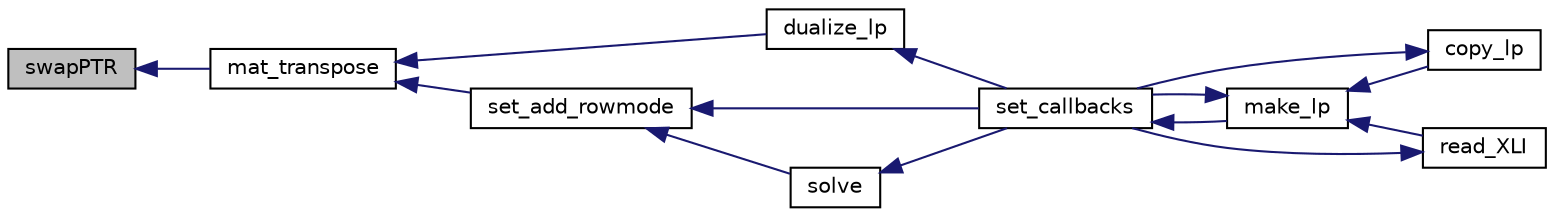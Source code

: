 digraph "swapPTR"
{
  edge [fontname="Helvetica",fontsize="10",labelfontname="Helvetica",labelfontsize="10"];
  node [fontname="Helvetica",fontsize="10",shape=record];
  rankdir="LR";
  Node2103 [label="swapPTR",height=0.2,width=0.4,color="black", fillcolor="grey75", style="filled", fontcolor="black"];
  Node2103 -> Node2104 [dir="back",color="midnightblue",fontsize="10",style="solid",fontname="Helvetica"];
  Node2104 [label="mat_transpose",height=0.2,width=0.4,color="black", fillcolor="white", style="filled",URL="$d0/d48/lp__matrix_8h.html#a82719c4863d812bce24822be3fa76a92"];
  Node2104 -> Node2105 [dir="back",color="midnightblue",fontsize="10",style="solid",fontname="Helvetica"];
  Node2105 [label="dualize_lp",height=0.2,width=0.4,color="black", fillcolor="white", style="filled",URL="$df/df7/lp__lib_8h.html#a812e116d6c53282e82fbab4b8ecb3ff8"];
  Node2105 -> Node2106 [dir="back",color="midnightblue",fontsize="10",style="solid",fontname="Helvetica"];
  Node2106 [label="set_callbacks",height=0.2,width=0.4,color="black", fillcolor="white", style="filled",URL="$df/df7/lp__lib_8h.html#a929e8acb9704f61e16927c915c15cd07"];
  Node2106 -> Node2107 [dir="back",color="midnightblue",fontsize="10",style="solid",fontname="Helvetica"];
  Node2107 [label="make_lp",height=0.2,width=0.4,color="black", fillcolor="white", style="filled",URL="$df/df7/lp__lib_8h.html#a68a0333d84dd944f67e2a0ec72e346a9"];
  Node2107 -> Node2108 [dir="back",color="midnightblue",fontsize="10",style="solid",fontname="Helvetica"];
  Node2108 [label="copy_lp",height=0.2,width=0.4,color="black", fillcolor="white", style="filled",URL="$df/df7/lp__lib_8h.html#aca83ecdbc200b414db491306f3070ae9"];
  Node2108 -> Node2106 [dir="back",color="midnightblue",fontsize="10",style="solid",fontname="Helvetica"];
  Node2107 -> Node2106 [dir="back",color="midnightblue",fontsize="10",style="solid",fontname="Helvetica"];
  Node2107 -> Node2109 [dir="back",color="midnightblue",fontsize="10",style="solid",fontname="Helvetica"];
  Node2109 [label="read_XLI",height=0.2,width=0.4,color="black", fillcolor="white", style="filled",URL="$df/df7/lp__lib_8h.html#a351dd803960ab0dae2b39f2c65d3a58d"];
  Node2109 -> Node2106 [dir="back",color="midnightblue",fontsize="10",style="solid",fontname="Helvetica"];
  Node2104 -> Node2110 [dir="back",color="midnightblue",fontsize="10",style="solid",fontname="Helvetica"];
  Node2110 [label="set_add_rowmode",height=0.2,width=0.4,color="black", fillcolor="white", style="filled",URL="$df/df7/lp__lib_8h.html#a552546dcebe7cc57d1c0720fe36ef034"];
  Node2110 -> Node2111 [dir="back",color="midnightblue",fontsize="10",style="solid",fontname="Helvetica"];
  Node2111 [label="solve",height=0.2,width=0.4,color="black", fillcolor="white", style="filled",URL="$df/df7/lp__lib_8h.html#a0f4da3a192397e77e6fe92704d4fad3f"];
  Node2111 -> Node2106 [dir="back",color="midnightblue",fontsize="10",style="solid",fontname="Helvetica"];
  Node2110 -> Node2106 [dir="back",color="midnightblue",fontsize="10",style="solid",fontname="Helvetica"];
}
